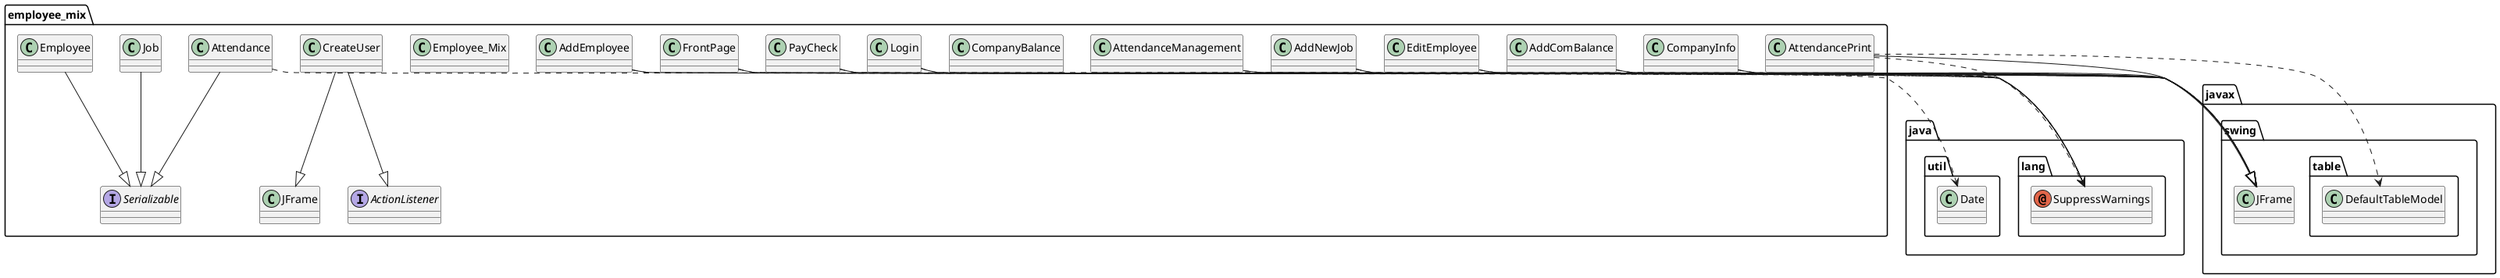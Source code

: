 @startuml
annotation java.lang.SuppressWarnings
class employee_mix.AddComBalance
class employee_mix.AddEmployee
class employee_mix.AddNewJob
class employee_mix.Attendance
class employee_mix.AttendanceManagement
class employee_mix.AttendancePrint
class employee_mix.CompanyBalance
class employee_mix.CompanyInfo
class employee_mix.CreateUser
class employee_mix.EditEmployee
class employee_mix.Employee
class employee_mix.Employee_Mix
class employee_mix.FrontPage
class employee_mix.JFrame
class employee_mix.Job
class employee_mix.Login
class employee_mix.PayCheck
class java.util.Date
class javax.swing.JFrame
class javax.swing.table.DefaultTableModel
interface employee_mix.ActionListener
interface employee_mix.Serializable
employee_mix.AddComBalance ..> java.lang.SuppressWarnings
employee_mix.AddComBalance --|> javax.swing.JFrame
employee_mix.AddEmployee ..> java.lang.SuppressWarnings
employee_mix.AddEmployee --|> javax.swing.JFrame
employee_mix.AddNewJob ..> java.lang.SuppressWarnings
employee_mix.AddNewJob --|> javax.swing.JFrame
employee_mix.Attendance ..> java.util.Date
employee_mix.Attendance --|> employee_mix.Serializable
employee_mix.AttendanceManagement ..> java.lang.SuppressWarnings
employee_mix.AttendanceManagement --|> javax.swing.JFrame
employee_mix.AttendancePrint ..> java.lang.SuppressWarnings
employee_mix.AttendancePrint --|> javax.swing.JFrame
employee_mix.AttendancePrint ..> javax.swing.table.DefaultTableModel
employee_mix.CompanyInfo ..> java.lang.SuppressWarnings
employee_mix.CompanyInfo --|> javax.swing.JFrame
employee_mix.CreateUser --|> employee_mix.JFrame
employee_mix.CreateUser --|> employee_mix.ActionListener
employee_mix.EditEmployee ..> java.lang.SuppressWarnings
employee_mix.EditEmployee --|> javax.swing.JFrame
employee_mix.Employee --|> employee_mix.Serializable
employee_mix.FrontPage ..> java.lang.SuppressWarnings
employee_mix.FrontPage --|> javax.swing.JFrame
employee_mix.Job --|> employee_mix.Serializable
employee_mix.Login ..> java.lang.SuppressWarnings
employee_mix.Login --|> javax.swing.JFrame
employee_mix.PayCheck ..> java.lang.SuppressWarnings
employee_mix.PayCheck --|> javax.swing.JFrame
@enduml